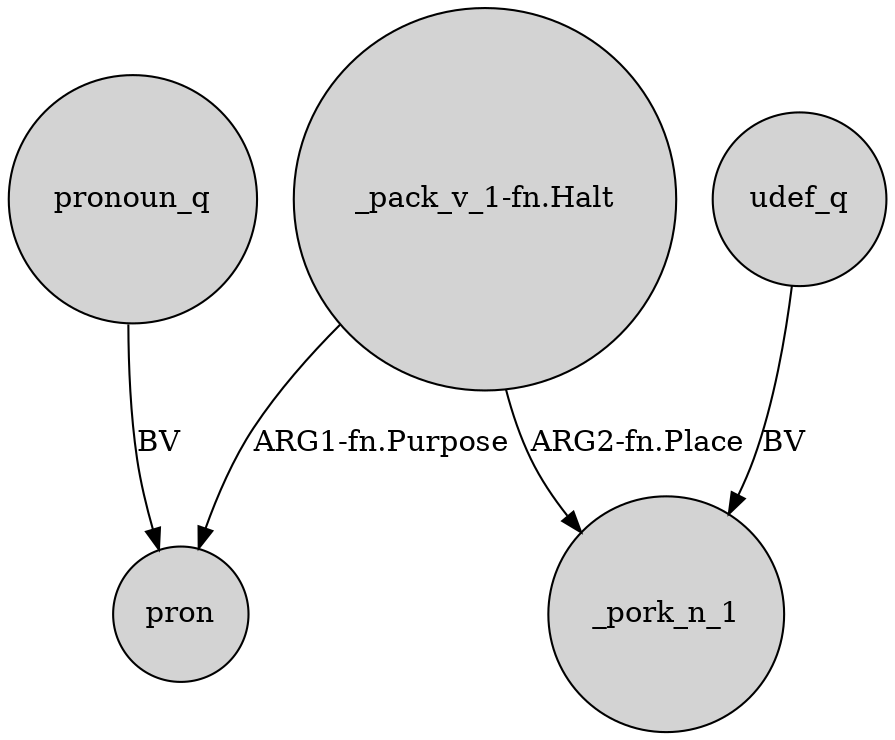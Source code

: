 digraph {
	node [shape=circle style=filled]
	pronoun_q -> pron [label=BV]
	"_pack_v_1-fn.Halt" -> _pork_n_1 [label="ARG2-fn.Place"]
	"_pack_v_1-fn.Halt" -> pron [label="ARG1-fn.Purpose"]
	udef_q -> _pork_n_1 [label=BV]
}
